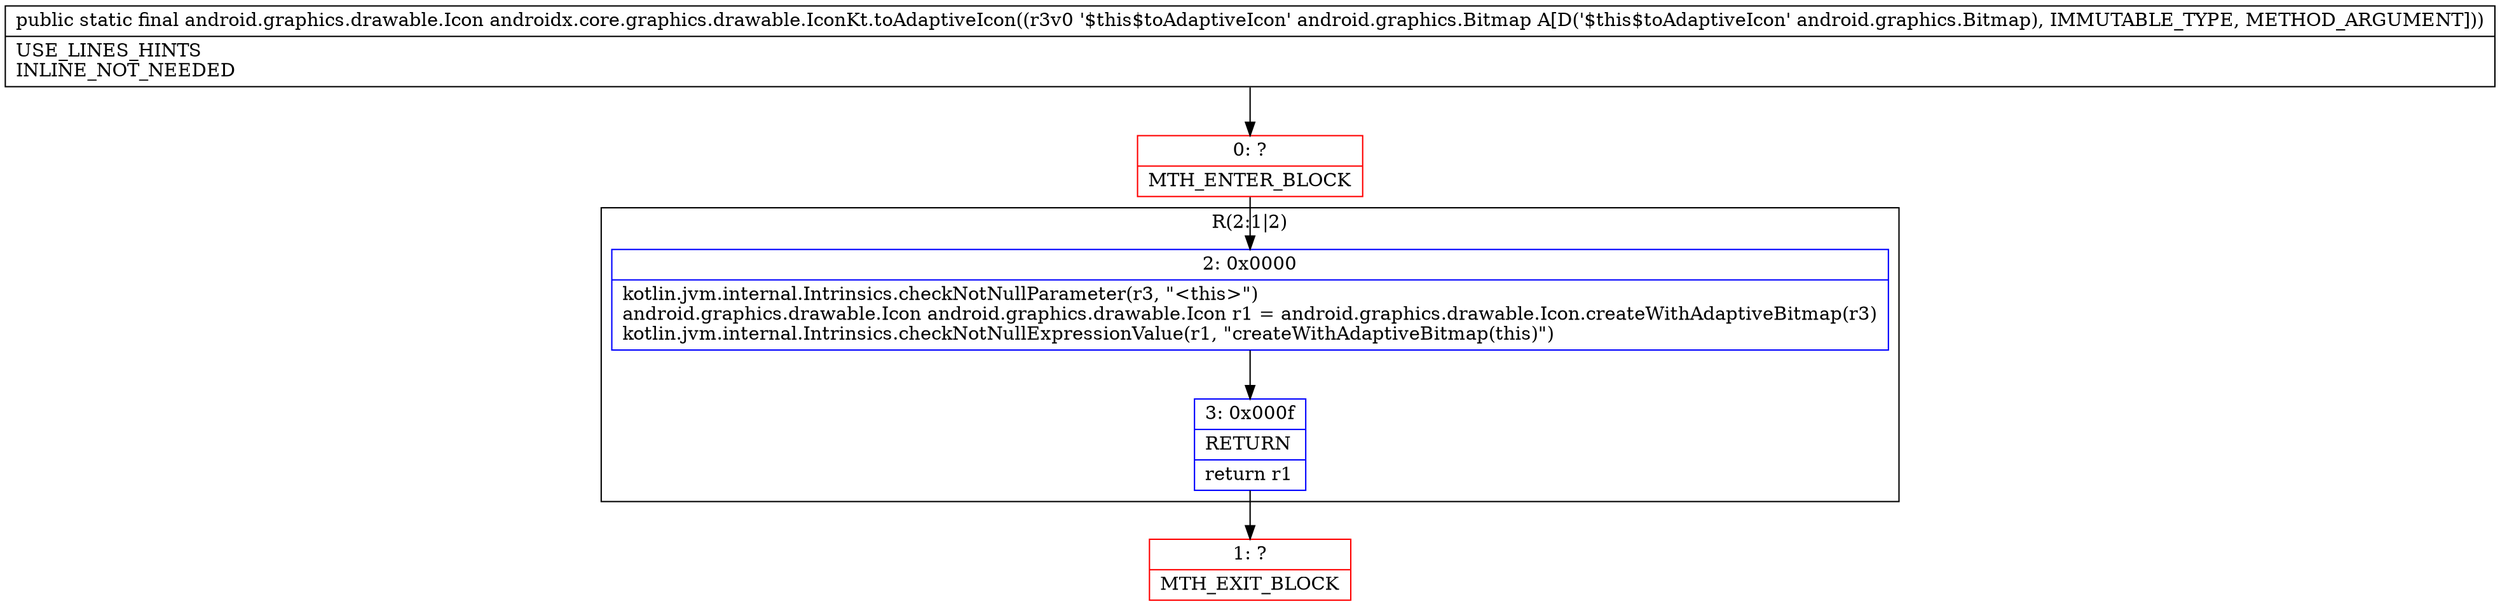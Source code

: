 digraph "CFG forandroidx.core.graphics.drawable.IconKt.toAdaptiveIcon(Landroid\/graphics\/Bitmap;)Landroid\/graphics\/drawable\/Icon;" {
subgraph cluster_Region_475928770 {
label = "R(2:1|2)";
node [shape=record,color=blue];
Node_2 [shape=record,label="{2\:\ 0x0000|kotlin.jvm.internal.Intrinsics.checkNotNullParameter(r3, \"\<this\>\")\landroid.graphics.drawable.Icon android.graphics.drawable.Icon r1 = android.graphics.drawable.Icon.createWithAdaptiveBitmap(r3)\lkotlin.jvm.internal.Intrinsics.checkNotNullExpressionValue(r1, \"createWithAdaptiveBitmap(this)\")\l}"];
Node_3 [shape=record,label="{3\:\ 0x000f|RETURN\l|return r1\l}"];
}
Node_0 [shape=record,color=red,label="{0\:\ ?|MTH_ENTER_BLOCK\l}"];
Node_1 [shape=record,color=red,label="{1\:\ ?|MTH_EXIT_BLOCK\l}"];
MethodNode[shape=record,label="{public static final android.graphics.drawable.Icon androidx.core.graphics.drawable.IconKt.toAdaptiveIcon((r3v0 '$this$toAdaptiveIcon' android.graphics.Bitmap A[D('$this$toAdaptiveIcon' android.graphics.Bitmap), IMMUTABLE_TYPE, METHOD_ARGUMENT]))  | USE_LINES_HINTS\lINLINE_NOT_NEEDED\l}"];
MethodNode -> Node_0;Node_2 -> Node_3;
Node_3 -> Node_1;
Node_0 -> Node_2;
}

